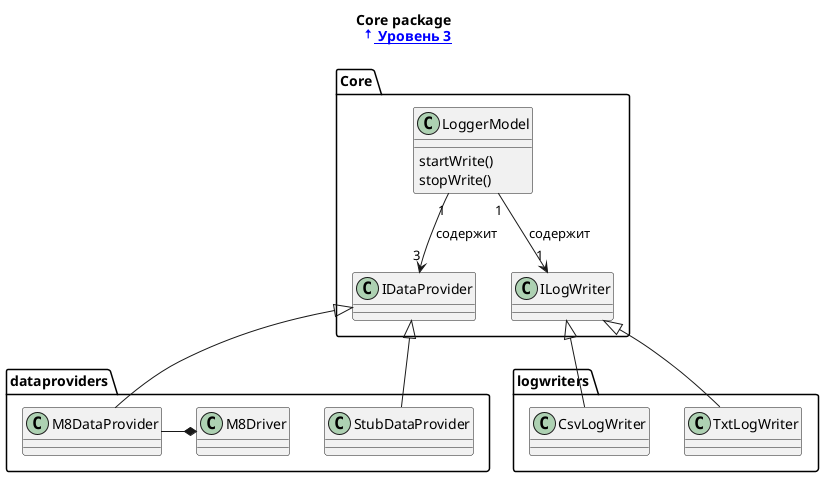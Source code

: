 @startuml
title Core package \n [[level3.html <&arrow-top> Уровень 3]]
package "Core" {
class LoggerModel {
  startWrite()
  stopWrite()
}
LoggerModel "1" --> "3" IDataProvider: содержит
LoggerModel "1" --> "1" ILogWriter: содержит
}
package "dataproviders" {
IDataProvider <|-- StubDataProvider 
IDataProvider <|-- M8DataProvider 
M8Driver *- M8DataProvider
}
package "logwriters" {
ILogWriter <|-- CsvLogWriter 
ILogWriter <|-- TxtLogWriter 
}
@enduml